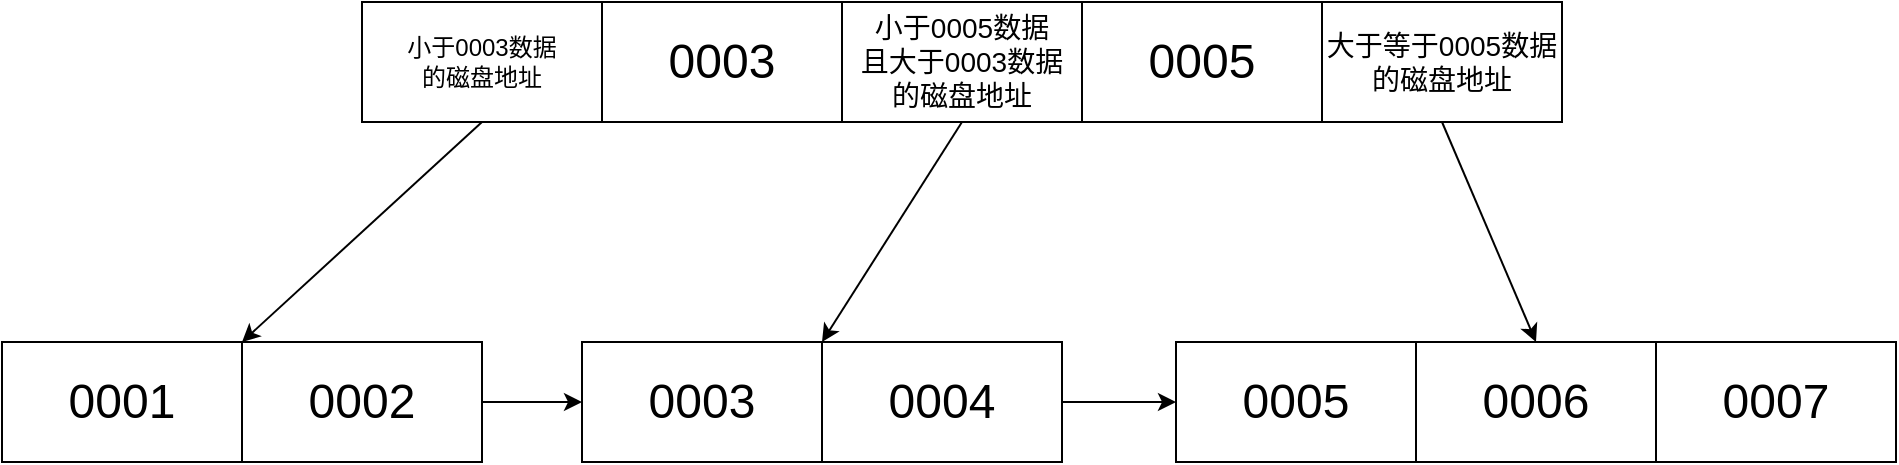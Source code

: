 <mxfile>
    <diagram id="_Xi9fkShG9nm6uJCiBVB" name="Page-1">
        <mxGraphModel dx="1178" dy="604" grid="1" gridSize="10" guides="1" tooltips="1" connect="1" arrows="1" fold="1" page="1" pageScale="1" pageWidth="827" pageHeight="1169" math="0" shadow="0">
            <root>
                <mxCell id="0"/>
                <mxCell id="1" parent="0"/>
                <mxCell id="13" style="edgeStyle=none;html=1;exitX=0.5;exitY=1;exitDx=0;exitDy=0;entryX=0;entryY=0;entryDx=0;entryDy=0;fontSize=24;" edge="1" parent="1" source="2" target="7">
                    <mxGeometry relative="1" as="geometry"/>
                </mxCell>
                <mxCell id="2" value="小于0003数据&lt;br&gt;的磁盘地址" style="rounded=0;whiteSpace=wrap;html=1;" parent="1" vertex="1">
                    <mxGeometry x="180" y="120" width="120" height="60" as="geometry"/>
                </mxCell>
                <mxCell id="3" value="&lt;span style=&quot;font-size: 24px;&quot;&gt;0003&lt;/span&gt;" style="rounded=0;whiteSpace=wrap;html=1;" vertex="1" parent="1">
                    <mxGeometry x="300" y="120" width="120" height="60" as="geometry"/>
                </mxCell>
                <mxCell id="14" style="edgeStyle=none;html=1;exitX=0.5;exitY=1;exitDx=0;exitDy=0;entryX=0;entryY=0;entryDx=0;entryDy=0;fontSize=24;" edge="1" parent="1" source="4" target="9">
                    <mxGeometry relative="1" as="geometry"/>
                </mxCell>
                <mxCell id="4" value="&lt;font style=&quot;font-size: 14px;&quot;&gt;小于0005数据&lt;br&gt;且大于0003数据&lt;br&gt;的磁盘地址&lt;/font&gt;" style="rounded=0;whiteSpace=wrap;html=1;" vertex="1" parent="1">
                    <mxGeometry x="420" y="120" width="120" height="60" as="geometry"/>
                </mxCell>
                <mxCell id="5" value="&lt;span style=&quot;font-size: 24px;&quot;&gt;0005&lt;/span&gt;" style="rounded=0;whiteSpace=wrap;html=1;" vertex="1" parent="1">
                    <mxGeometry x="540" y="120" width="120" height="60" as="geometry"/>
                </mxCell>
                <mxCell id="6" value="&lt;span style=&quot;font-size: 24px;&quot;&gt;0001&lt;/span&gt;" style="rounded=0;whiteSpace=wrap;html=1;" vertex="1" parent="1">
                    <mxGeometry y="290" width="120" height="60" as="geometry"/>
                </mxCell>
                <mxCell id="17" style="edgeStyle=none;html=1;exitX=1;exitY=0.5;exitDx=0;exitDy=0;entryX=0;entryY=0.5;entryDx=0;entryDy=0;fontSize=14;" edge="1" parent="1" source="7" target="8">
                    <mxGeometry relative="1" as="geometry"/>
                </mxCell>
                <mxCell id="7" value="&lt;span style=&quot;font-size: 24px;&quot;&gt;0002&lt;/span&gt;" style="rounded=0;whiteSpace=wrap;html=1;" vertex="1" parent="1">
                    <mxGeometry x="120" y="290" width="120" height="60" as="geometry"/>
                </mxCell>
                <mxCell id="8" value="&lt;span style=&quot;font-size: 24px;&quot;&gt;0003&lt;/span&gt;" style="rounded=0;whiteSpace=wrap;html=1;" vertex="1" parent="1">
                    <mxGeometry x="290" y="290" width="120" height="60" as="geometry"/>
                </mxCell>
                <mxCell id="18" style="edgeStyle=none;html=1;exitX=1;exitY=0.5;exitDx=0;exitDy=0;entryX=0;entryY=0.5;entryDx=0;entryDy=0;fontSize=14;" edge="1" parent="1" source="9" target="10">
                    <mxGeometry relative="1" as="geometry"/>
                </mxCell>
                <mxCell id="9" value="&lt;span style=&quot;font-size: 24px;&quot;&gt;0004&lt;/span&gt;" style="rounded=0;whiteSpace=wrap;html=1;" vertex="1" parent="1">
                    <mxGeometry x="410" y="290" width="120" height="60" as="geometry"/>
                </mxCell>
                <mxCell id="10" value="&lt;span style=&quot;font-size: 24px;&quot;&gt;0005&lt;/span&gt;" style="rounded=0;whiteSpace=wrap;html=1;" vertex="1" parent="1">
                    <mxGeometry x="587" y="290" width="120" height="60" as="geometry"/>
                </mxCell>
                <mxCell id="11" value="&lt;span style=&quot;font-size: 24px;&quot;&gt;0006&lt;/span&gt;" style="rounded=0;whiteSpace=wrap;html=1;" vertex="1" parent="1">
                    <mxGeometry x="707" y="290" width="120" height="60" as="geometry"/>
                </mxCell>
                <mxCell id="12" value="&lt;span style=&quot;font-size: 24px;&quot;&gt;0007&lt;/span&gt;" style="rounded=0;whiteSpace=wrap;html=1;" vertex="1" parent="1">
                    <mxGeometry x="827" y="290" width="120" height="60" as="geometry"/>
                </mxCell>
                <mxCell id="16" style="edgeStyle=none;html=1;exitX=0.5;exitY=1;exitDx=0;exitDy=0;entryX=0.5;entryY=0;entryDx=0;entryDy=0;fontSize=24;" edge="1" parent="1" source="15" target="11">
                    <mxGeometry relative="1" as="geometry"/>
                </mxCell>
                <mxCell id="15" value="&lt;font style=&quot;font-size: 14px;&quot;&gt;大于等于0005数据&lt;br&gt;的磁盘地址&lt;/font&gt;" style="rounded=0;whiteSpace=wrap;html=1;" vertex="1" parent="1">
                    <mxGeometry x="660" y="120" width="120" height="60" as="geometry"/>
                </mxCell>
            </root>
        </mxGraphModel>
    </diagram>
</mxfile>